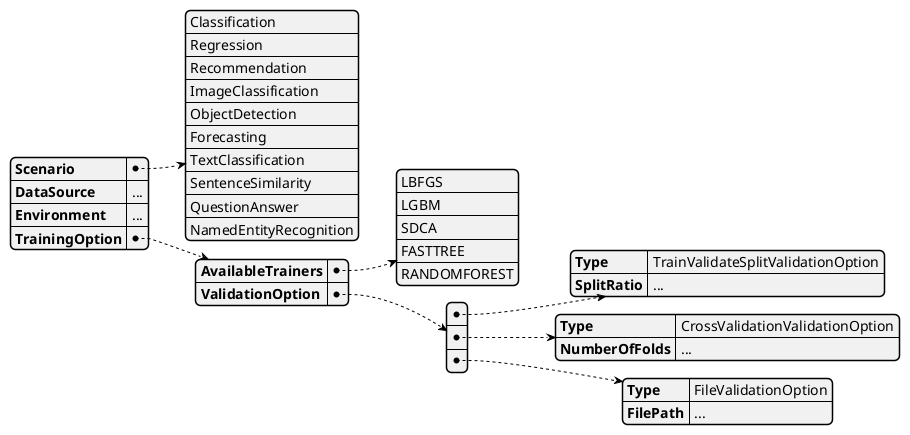 @startjson
{
  "Scenario": [
    "Classification",
    "Regression",
    "Recommendation",
    "ImageClassification",
    "ObjectDetection",
    "Forecasting",
    "TextClassification",
    "SentenceSimilarity",
    "QuestionAnswer",
    "NamedEntityRecognition"
    ],
  "DataSource": "...",
  "Environment": "...",
  "TrainingOption": {
    "AvailableTrainers": [
      "LBFGS",
      "LGBM",
      "SDCA",
      "FASTTREE",
      "RANDOMFOREST"
    ],
    "ValidationOption": [
        {
      "Type": "TrainValidateSplitValidationOption",
      "SplitRatio": "..."
       },
       {
      "Type": "CrossValidationValidationOption",
      "NumberOfFolds": "..."
       },
       {
      "Type": "FileValidationOption",
      "FilePath": "..."
       }
    ]
  }
}
@endjson

